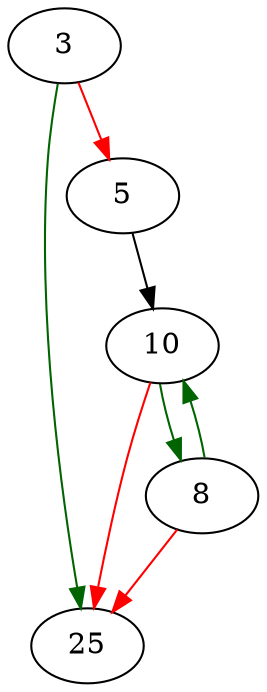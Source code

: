 strict digraph "memcasecmp" {
	// Node definitions.
	3 [entry=true];
	25;
	5;
	10;
	8;

	// Edge definitions.
	3 -> 25 [
		color=darkgreen
		cond=true
	];
	3 -> 5 [
		color=red
		cond=false
	];
	5 -> 10;
	10 -> 25 [
		color=red
		cond=false
	];
	10 -> 8 [
		color=darkgreen
		cond=true
	];
	8 -> 25 [
		color=red
		cond=false
	];
	8 -> 10 [
		color=darkgreen
		cond=true
	];
}